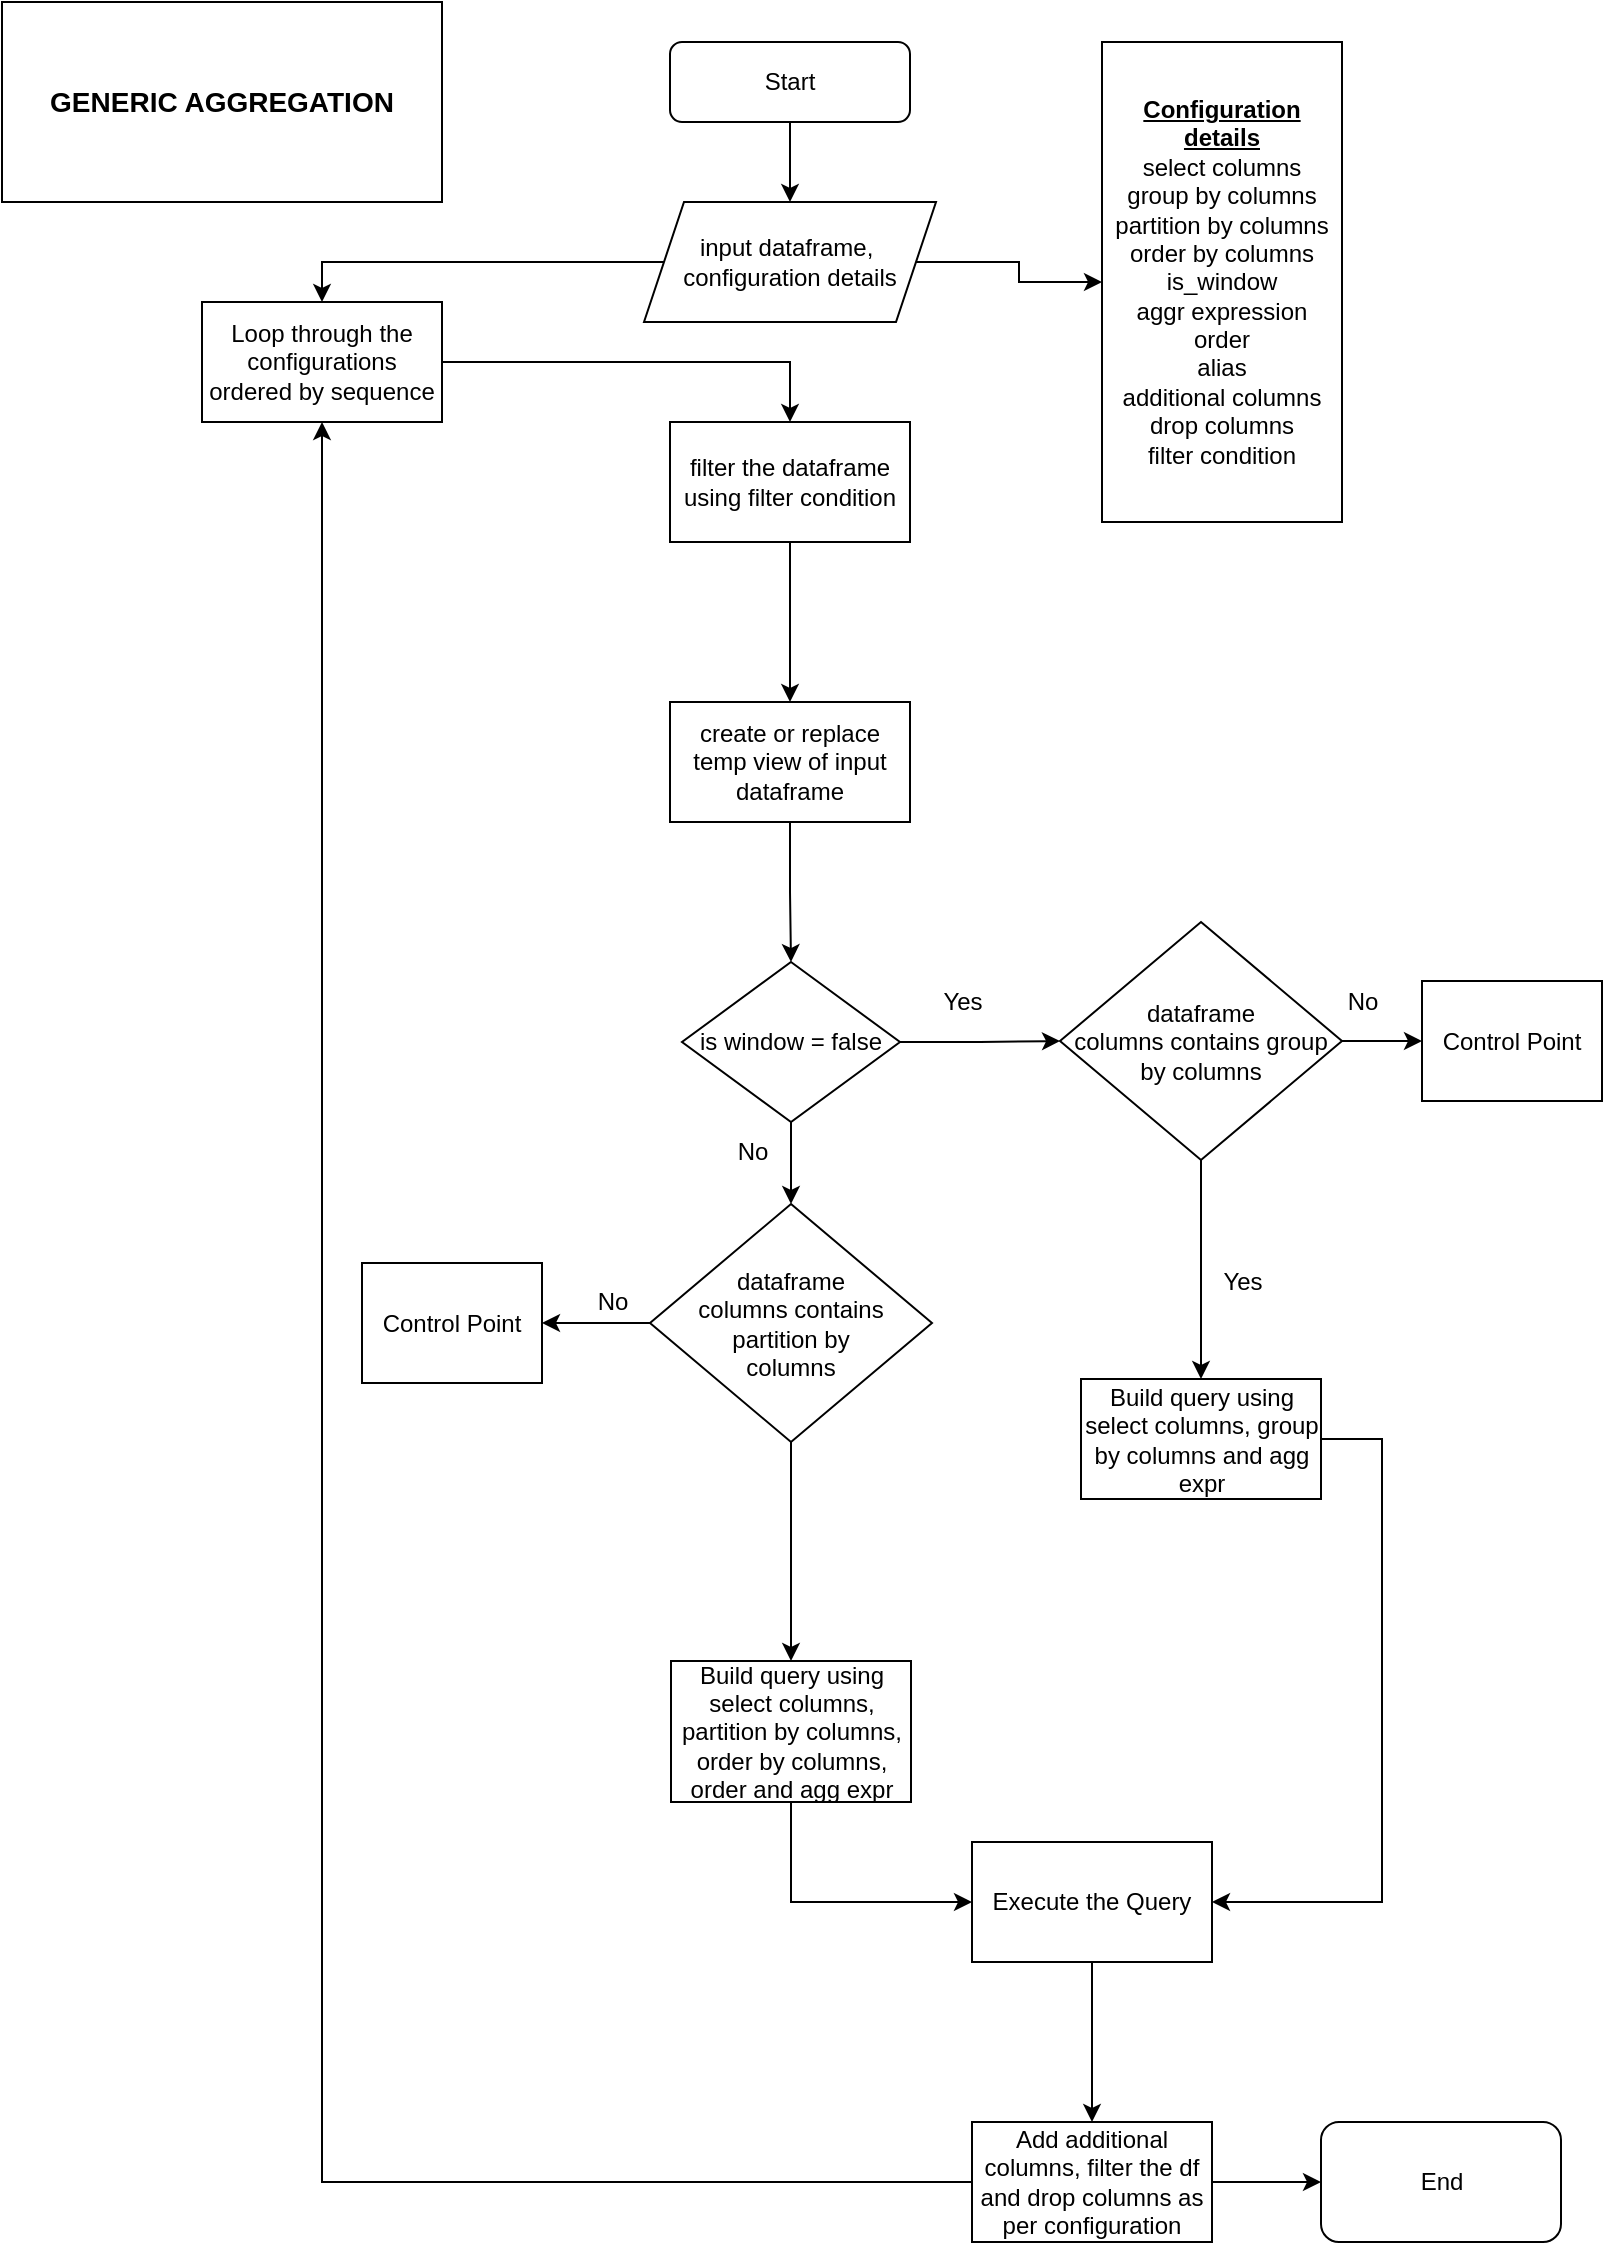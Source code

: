 <mxfile version="14.8.6" type="github">
  <diagram id="C5RBs43oDa-KdzZeNtuy" name="Page-1">
    <mxGraphModel dx="1038" dy="624" grid="1" gridSize="10" guides="1" tooltips="1" connect="1" arrows="1" fold="1" page="1" pageScale="1" pageWidth="827" pageHeight="1169" math="0" shadow="0">
      <root>
        <mxCell id="WIyWlLk6GJQsqaUBKTNV-0" />
        <mxCell id="WIyWlLk6GJQsqaUBKTNV-1" parent="WIyWlLk6GJQsqaUBKTNV-0" />
        <mxCell id="IMK7nWlDwTXxxlAkSS1M-1" value="" style="edgeStyle=orthogonalEdgeStyle;rounded=0;orthogonalLoop=1;jettySize=auto;html=1;" edge="1" parent="WIyWlLk6GJQsqaUBKTNV-1" source="WIyWlLk6GJQsqaUBKTNV-3" target="IMK7nWlDwTXxxlAkSS1M-0">
          <mxGeometry relative="1" as="geometry" />
        </mxCell>
        <mxCell id="WIyWlLk6GJQsqaUBKTNV-3" value="Start" style="rounded=1;whiteSpace=wrap;html=1;fontSize=12;glass=0;strokeWidth=1;shadow=0;" parent="WIyWlLk6GJQsqaUBKTNV-1" vertex="1">
          <mxGeometry x="354" y="40" width="120" height="40" as="geometry" />
        </mxCell>
        <mxCell id="IMK7nWlDwTXxxlAkSS1M-3" style="edgeStyle=orthogonalEdgeStyle;rounded=0;orthogonalLoop=1;jettySize=auto;html=1;entryX=0;entryY=0.5;entryDx=0;entryDy=0;" edge="1" parent="WIyWlLk6GJQsqaUBKTNV-1" source="IMK7nWlDwTXxxlAkSS1M-0" target="IMK7nWlDwTXxxlAkSS1M-2">
          <mxGeometry relative="1" as="geometry" />
        </mxCell>
        <mxCell id="IMK7nWlDwTXxxlAkSS1M-5" style="edgeStyle=orthogonalEdgeStyle;rounded=0;orthogonalLoop=1;jettySize=auto;html=1;entryX=0.5;entryY=0;entryDx=0;entryDy=0;" edge="1" parent="WIyWlLk6GJQsqaUBKTNV-1" source="IMK7nWlDwTXxxlAkSS1M-0" target="IMK7nWlDwTXxxlAkSS1M-4">
          <mxGeometry relative="1" as="geometry" />
        </mxCell>
        <mxCell id="IMK7nWlDwTXxxlAkSS1M-0" value="input dataframe,&amp;nbsp;&lt;br&gt;configuration details" style="shape=parallelogram;perimeter=parallelogramPerimeter;whiteSpace=wrap;html=1;fixedSize=1;" vertex="1" parent="WIyWlLk6GJQsqaUBKTNV-1">
          <mxGeometry x="341" y="120" width="146" height="60" as="geometry" />
        </mxCell>
        <mxCell id="IMK7nWlDwTXxxlAkSS1M-2" value="&lt;b&gt;&lt;u&gt;Configuration details&lt;br&gt;&lt;/u&gt;&lt;/b&gt;select columns&lt;br&gt;group by columns&lt;br&gt;partition by columns&lt;br&gt;order by columns&lt;br&gt;is_window&lt;br&gt;aggr expression&lt;br&gt;order&lt;br&gt;alias&lt;br&gt;additional columns&lt;br&gt;drop columns&lt;br&gt;filter condition" style="whiteSpace=wrap;html=1;" vertex="1" parent="WIyWlLk6GJQsqaUBKTNV-1">
          <mxGeometry x="570" y="40" width="120" height="240" as="geometry" />
        </mxCell>
        <mxCell id="IMK7nWlDwTXxxlAkSS1M-7" style="edgeStyle=orthogonalEdgeStyle;rounded=0;orthogonalLoop=1;jettySize=auto;html=1;entryX=0.5;entryY=0;entryDx=0;entryDy=0;" edge="1" parent="WIyWlLk6GJQsqaUBKTNV-1" source="IMK7nWlDwTXxxlAkSS1M-4" target="IMK7nWlDwTXxxlAkSS1M-6">
          <mxGeometry relative="1" as="geometry" />
        </mxCell>
        <mxCell id="IMK7nWlDwTXxxlAkSS1M-4" value="Loop through the configurations ordered by sequence" style="whiteSpace=wrap;html=1;" vertex="1" parent="WIyWlLk6GJQsqaUBKTNV-1">
          <mxGeometry x="120" y="170" width="120" height="60" as="geometry" />
        </mxCell>
        <mxCell id="IMK7nWlDwTXxxlAkSS1M-9" value="" style="edgeStyle=orthogonalEdgeStyle;rounded=0;orthogonalLoop=1;jettySize=auto;html=1;" edge="1" parent="WIyWlLk6GJQsqaUBKTNV-1" source="IMK7nWlDwTXxxlAkSS1M-6" target="IMK7nWlDwTXxxlAkSS1M-8">
          <mxGeometry relative="1" as="geometry" />
        </mxCell>
        <mxCell id="IMK7nWlDwTXxxlAkSS1M-6" value="filter the dataframe using filter condition" style="whiteSpace=wrap;html=1;" vertex="1" parent="WIyWlLk6GJQsqaUBKTNV-1">
          <mxGeometry x="354" y="230" width="120" height="60" as="geometry" />
        </mxCell>
        <mxCell id="IMK7nWlDwTXxxlAkSS1M-11" value="" style="edgeStyle=orthogonalEdgeStyle;rounded=0;orthogonalLoop=1;jettySize=auto;html=1;" edge="1" parent="WIyWlLk6GJQsqaUBKTNV-1" source="IMK7nWlDwTXxxlAkSS1M-8" target="IMK7nWlDwTXxxlAkSS1M-10">
          <mxGeometry relative="1" as="geometry" />
        </mxCell>
        <mxCell id="IMK7nWlDwTXxxlAkSS1M-8" value="create or replace temp view of input dataframe" style="whiteSpace=wrap;html=1;" vertex="1" parent="WIyWlLk6GJQsqaUBKTNV-1">
          <mxGeometry x="354" y="370" width="120" height="60" as="geometry" />
        </mxCell>
        <mxCell id="IMK7nWlDwTXxxlAkSS1M-13" value="" style="edgeStyle=orthogonalEdgeStyle;rounded=0;orthogonalLoop=1;jettySize=auto;html=1;" edge="1" parent="WIyWlLk6GJQsqaUBKTNV-1" source="IMK7nWlDwTXxxlAkSS1M-10" target="IMK7nWlDwTXxxlAkSS1M-12">
          <mxGeometry relative="1" as="geometry" />
        </mxCell>
        <mxCell id="IMK7nWlDwTXxxlAkSS1M-28" value="" style="edgeStyle=orthogonalEdgeStyle;rounded=0;orthogonalLoop=1;jettySize=auto;html=1;" edge="1" parent="WIyWlLk6GJQsqaUBKTNV-1" source="IMK7nWlDwTXxxlAkSS1M-10" target="IMK7nWlDwTXxxlAkSS1M-22">
          <mxGeometry relative="1" as="geometry" />
        </mxCell>
        <mxCell id="IMK7nWlDwTXxxlAkSS1M-10" value="is window = false" style="rhombus;whiteSpace=wrap;html=1;" vertex="1" parent="WIyWlLk6GJQsqaUBKTNV-1">
          <mxGeometry x="360" y="500" width="109" height="80" as="geometry" />
        </mxCell>
        <mxCell id="IMK7nWlDwTXxxlAkSS1M-14" style="edgeStyle=orthogonalEdgeStyle;rounded=0;orthogonalLoop=1;jettySize=auto;html=1;" edge="1" parent="WIyWlLk6GJQsqaUBKTNV-1" source="IMK7nWlDwTXxxlAkSS1M-12">
          <mxGeometry relative="1" as="geometry">
            <mxPoint x="730" y="539.5" as="targetPoint" />
          </mxGeometry>
        </mxCell>
        <mxCell id="IMK7nWlDwTXxxlAkSS1M-19" value="" style="edgeStyle=orthogonalEdgeStyle;rounded=0;orthogonalLoop=1;jettySize=auto;html=1;" edge="1" parent="WIyWlLk6GJQsqaUBKTNV-1" source="IMK7nWlDwTXxxlAkSS1M-12" target="IMK7nWlDwTXxxlAkSS1M-18">
          <mxGeometry relative="1" as="geometry" />
        </mxCell>
        <mxCell id="IMK7nWlDwTXxxlAkSS1M-12" value="dataframe &lt;br&gt;columns contains group by columns" style="rhombus;whiteSpace=wrap;html=1;" vertex="1" parent="WIyWlLk6GJQsqaUBKTNV-1">
          <mxGeometry x="549" y="480" width="141" height="119" as="geometry" />
        </mxCell>
        <mxCell id="IMK7nWlDwTXxxlAkSS1M-15" value="Control Point" style="whiteSpace=wrap;html=1;" vertex="1" parent="WIyWlLk6GJQsqaUBKTNV-1">
          <mxGeometry x="730" y="509.5" width="90" height="60" as="geometry" />
        </mxCell>
        <mxCell id="IMK7nWlDwTXxxlAkSS1M-16" value="Yes" style="text;html=1;align=center;verticalAlign=middle;resizable=0;points=[];autosize=1;strokeColor=none;" vertex="1" parent="WIyWlLk6GJQsqaUBKTNV-1">
          <mxGeometry x="485" y="510" width="30" height="20" as="geometry" />
        </mxCell>
        <mxCell id="IMK7nWlDwTXxxlAkSS1M-17" value="No" style="text;html=1;align=center;verticalAlign=middle;resizable=0;points=[];autosize=1;strokeColor=none;" vertex="1" parent="WIyWlLk6GJQsqaUBKTNV-1">
          <mxGeometry x="685" y="510" width="30" height="20" as="geometry" />
        </mxCell>
        <mxCell id="IMK7nWlDwTXxxlAkSS1M-38" style="edgeStyle=orthogonalEdgeStyle;rounded=0;orthogonalLoop=1;jettySize=auto;html=1;entryX=1;entryY=0.5;entryDx=0;entryDy=0;" edge="1" parent="WIyWlLk6GJQsqaUBKTNV-1" source="IMK7nWlDwTXxxlAkSS1M-18" target="IMK7nWlDwTXxxlAkSS1M-37">
          <mxGeometry relative="1" as="geometry">
            <Array as="points">
              <mxPoint x="710" y="739" />
              <mxPoint x="710" y="970" />
            </Array>
          </mxGeometry>
        </mxCell>
        <mxCell id="IMK7nWlDwTXxxlAkSS1M-18" value="Build query using select columns, group by columns and agg expr" style="whiteSpace=wrap;html=1;" vertex="1" parent="WIyWlLk6GJQsqaUBKTNV-1">
          <mxGeometry x="559.5" y="708.5" width="120" height="60" as="geometry" />
        </mxCell>
        <mxCell id="IMK7nWlDwTXxxlAkSS1M-26" value="" style="edgeStyle=orthogonalEdgeStyle;rounded=0;orthogonalLoop=1;jettySize=auto;html=1;" edge="1" parent="WIyWlLk6GJQsqaUBKTNV-1" source="IMK7nWlDwTXxxlAkSS1M-22" target="IMK7nWlDwTXxxlAkSS1M-25">
          <mxGeometry relative="1" as="geometry" />
        </mxCell>
        <mxCell id="IMK7nWlDwTXxxlAkSS1M-31" value="" style="edgeStyle=orthogonalEdgeStyle;rounded=0;orthogonalLoop=1;jettySize=auto;html=1;" edge="1" parent="WIyWlLk6GJQsqaUBKTNV-1" source="IMK7nWlDwTXxxlAkSS1M-22" target="IMK7nWlDwTXxxlAkSS1M-30">
          <mxGeometry relative="1" as="geometry" />
        </mxCell>
        <mxCell id="IMK7nWlDwTXxxlAkSS1M-22" value="dataframe &lt;br&gt;columns contains &lt;br&gt;partition by &lt;br&gt;columns" style="rhombus;whiteSpace=wrap;html=1;" vertex="1" parent="WIyWlLk6GJQsqaUBKTNV-1">
          <mxGeometry x="344" y="621" width="141" height="119" as="geometry" />
        </mxCell>
        <mxCell id="IMK7nWlDwTXxxlAkSS1M-23" value="No" style="text;html=1;align=center;verticalAlign=middle;resizable=0;points=[];autosize=1;strokeColor=none;" vertex="1" parent="WIyWlLk6GJQsqaUBKTNV-1">
          <mxGeometry x="380" y="585" width="30" height="20" as="geometry" />
        </mxCell>
        <mxCell id="IMK7nWlDwTXxxlAkSS1M-24" value="Yes" style="text;html=1;align=center;verticalAlign=middle;resizable=0;points=[];autosize=1;strokeColor=none;" vertex="1" parent="WIyWlLk6GJQsqaUBKTNV-1">
          <mxGeometry x="625" y="650" width="30" height="20" as="geometry" />
        </mxCell>
        <mxCell id="IMK7nWlDwTXxxlAkSS1M-25" value="Control Point" style="whiteSpace=wrap;html=1;" vertex="1" parent="WIyWlLk6GJQsqaUBKTNV-1">
          <mxGeometry x="200" y="650.5" width="90" height="60" as="geometry" />
        </mxCell>
        <mxCell id="IMK7nWlDwTXxxlAkSS1M-27" value="No" style="text;html=1;align=center;verticalAlign=middle;resizable=0;points=[];autosize=1;strokeColor=none;" vertex="1" parent="WIyWlLk6GJQsqaUBKTNV-1">
          <mxGeometry x="310" y="660" width="30" height="20" as="geometry" />
        </mxCell>
        <mxCell id="IMK7nWlDwTXxxlAkSS1M-39" style="edgeStyle=orthogonalEdgeStyle;rounded=0;orthogonalLoop=1;jettySize=auto;html=1;entryX=0;entryY=0.5;entryDx=0;entryDy=0;" edge="1" parent="WIyWlLk6GJQsqaUBKTNV-1" source="IMK7nWlDwTXxxlAkSS1M-30" target="IMK7nWlDwTXxxlAkSS1M-37">
          <mxGeometry relative="1" as="geometry">
            <Array as="points">
              <mxPoint x="415" y="970" />
            </Array>
          </mxGeometry>
        </mxCell>
        <mxCell id="IMK7nWlDwTXxxlAkSS1M-30" value="&lt;span&gt;Build query using select columns, partition by columns, order by columns, order and agg expr&lt;/span&gt;" style="whiteSpace=wrap;html=1;" vertex="1" parent="WIyWlLk6GJQsqaUBKTNV-1">
          <mxGeometry x="354.5" y="849.5" width="120" height="70.5" as="geometry" />
        </mxCell>
        <mxCell id="IMK7nWlDwTXxxlAkSS1M-41" value="" style="edgeStyle=orthogonalEdgeStyle;rounded=0;orthogonalLoop=1;jettySize=auto;html=1;" edge="1" parent="WIyWlLk6GJQsqaUBKTNV-1" source="IMK7nWlDwTXxxlAkSS1M-37" target="IMK7nWlDwTXxxlAkSS1M-40">
          <mxGeometry relative="1" as="geometry" />
        </mxCell>
        <mxCell id="IMK7nWlDwTXxxlAkSS1M-37" value="Execute the Query" style="whiteSpace=wrap;html=1;" vertex="1" parent="WIyWlLk6GJQsqaUBKTNV-1">
          <mxGeometry x="505" y="940" width="120" height="60" as="geometry" />
        </mxCell>
        <mxCell id="IMK7nWlDwTXxxlAkSS1M-42" style="edgeStyle=orthogonalEdgeStyle;rounded=0;orthogonalLoop=1;jettySize=auto;html=1;entryX=0.5;entryY=1;entryDx=0;entryDy=0;" edge="1" parent="WIyWlLk6GJQsqaUBKTNV-1" source="IMK7nWlDwTXxxlAkSS1M-40" target="IMK7nWlDwTXxxlAkSS1M-4">
          <mxGeometry relative="1" as="geometry" />
        </mxCell>
        <mxCell id="IMK7nWlDwTXxxlAkSS1M-44" value="" style="edgeStyle=orthogonalEdgeStyle;rounded=0;orthogonalLoop=1;jettySize=auto;html=1;" edge="1" parent="WIyWlLk6GJQsqaUBKTNV-1" source="IMK7nWlDwTXxxlAkSS1M-40" target="IMK7nWlDwTXxxlAkSS1M-43">
          <mxGeometry relative="1" as="geometry" />
        </mxCell>
        <mxCell id="IMK7nWlDwTXxxlAkSS1M-40" value="Add additional columns, filter the df and drop columns as per configuration" style="whiteSpace=wrap;html=1;" vertex="1" parent="WIyWlLk6GJQsqaUBKTNV-1">
          <mxGeometry x="505" y="1080" width="120" height="60" as="geometry" />
        </mxCell>
        <mxCell id="IMK7nWlDwTXxxlAkSS1M-43" value="End" style="rounded=1;whiteSpace=wrap;html=1;" vertex="1" parent="WIyWlLk6GJQsqaUBKTNV-1">
          <mxGeometry x="679.5" y="1080" width="120" height="60" as="geometry" />
        </mxCell>
        <mxCell id="IMK7nWlDwTXxxlAkSS1M-45" value="&lt;b&gt;&lt;font style=&quot;font-size: 14px&quot;&gt;GENERIC AGGREGATION&lt;/font&gt;&lt;/b&gt;" style="whiteSpace=wrap;html=1;" vertex="1" parent="WIyWlLk6GJQsqaUBKTNV-1">
          <mxGeometry x="20" y="20" width="220" height="100" as="geometry" />
        </mxCell>
      </root>
    </mxGraphModel>
  </diagram>
</mxfile>
